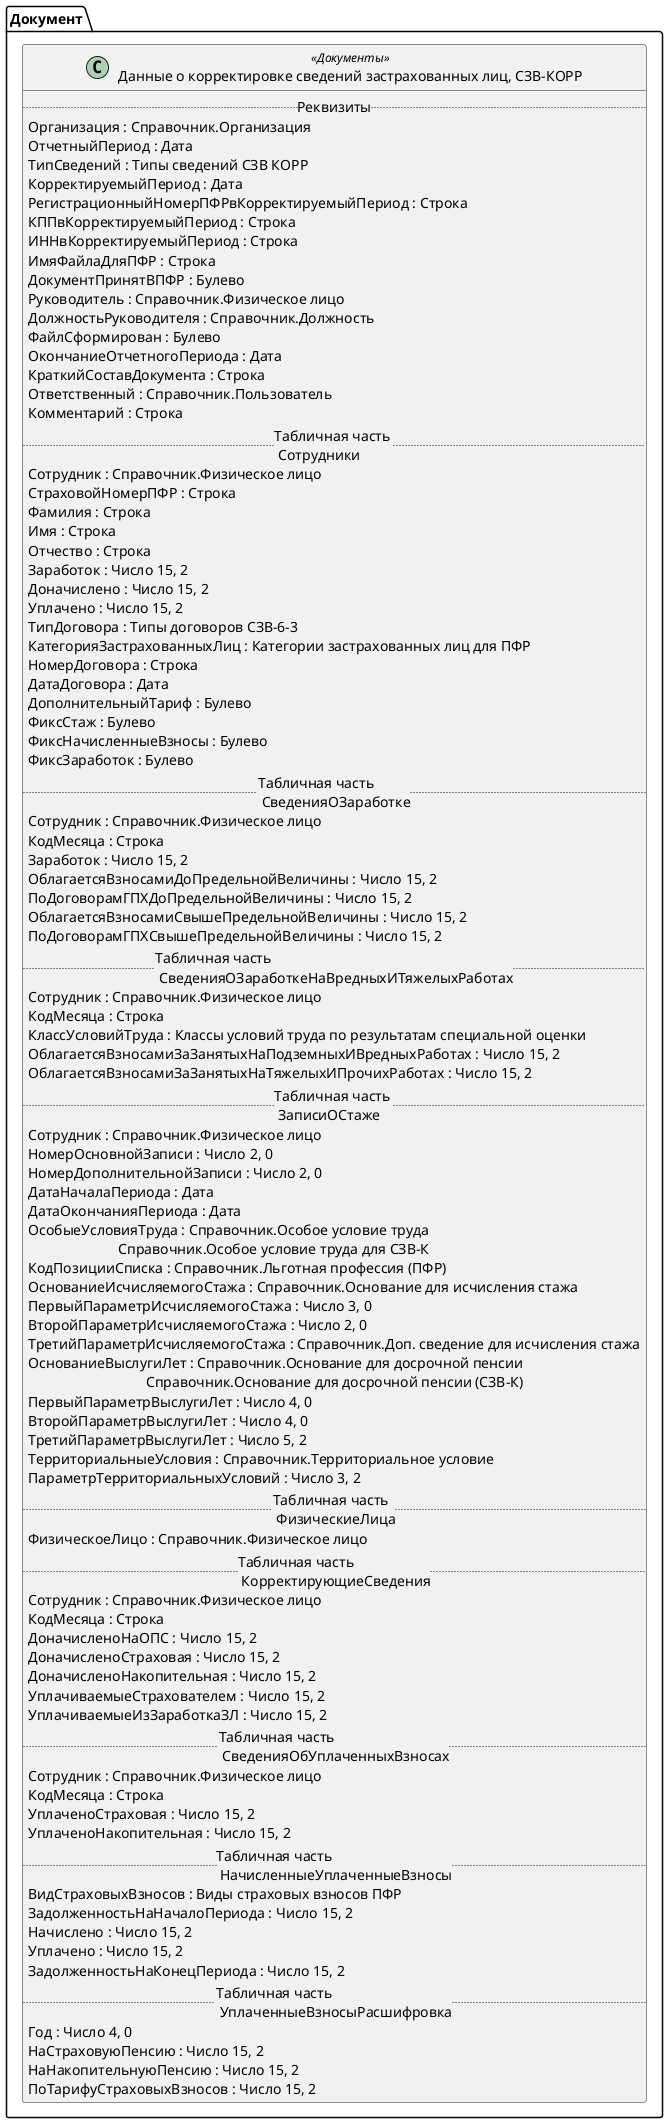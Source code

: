 ﻿@startuml ДанныеОКорректировкеСведенийЗастрахованныхЛицСЗВ_КОРР
'!include templates.wsd
'..\include templates.wsd
class Документ.ДанныеОКорректировкеСведенийЗастрахованныхЛицСЗВ_КОРР as "Данные о корректировке сведений застрахованных лиц, СЗВ-КОРР" <<Документы>>
{
..Реквизиты..
Организация : Справочник.Организация
ОтчетныйПериод : Дата
ТипСведений : Типы сведений СЗВ КОРР
КорректируемыйПериод : Дата
РегистрационныйНомерПФРвКорректируемыйПериод : Строка
КППвКорректируемыйПериод : Строка
ИННвКорректируемыйПериод : Строка
ИмяФайлаДляПФР : Строка
ДокументПринятВПФР : Булево
Руководитель : Справочник.Физическое лицо
ДолжностьРуководителя : Справочник.Должность
ФайлСформирован : Булево
ОкончаниеОтчетногоПериода : Дата
КраткийСоставДокумента : Строка
Ответственный : Справочник.Пользователь
Комментарий : Строка
..Табличная часть \n Сотрудники..
Сотрудник : Справочник.Физическое лицо
СтраховойНомерПФР : Строка
Фамилия : Строка
Имя : Строка
Отчество : Строка
Заработок : Число 15, 2
Доначислено : Число 15, 2
Уплачено : Число 15, 2
ТипДоговора : Типы договоров СЗВ-6-3
КатегорияЗастрахованныхЛиц : Категории застрахованных лиц для ПФР
НомерДоговора : Строка
ДатаДоговора : Дата
ДополнительныйТариф : Булево
ФиксСтаж : Булево
ФиксНачисленныеВзносы : Булево
ФиксЗаработок : Булево
..Табличная часть \n СведенияОЗаработке..
Сотрудник : Справочник.Физическое лицо
КодМесяца : Строка
Заработок : Число 15, 2
ОблагаетсяВзносамиДоПредельнойВеличины : Число 15, 2
ПоДоговорамГПХДоПредельнойВеличины : Число 15, 2
ОблагаетсяВзносамиСвышеПредельнойВеличины : Число 15, 2
ПоДоговорамГПХСвышеПредельнойВеличины : Число 15, 2
..Табличная часть \n СведенияОЗаработкеНаВредныхИТяжелыхРаботах..
Сотрудник : Справочник.Физическое лицо
КодМесяца : Строка
КлассУсловийТруда : Классы условий труда по результатам специальной оценки
ОблагаетсяВзносамиЗаЗанятыхНаПодземныхИВредныхРаботах : Число 15, 2
ОблагаетсяВзносамиЗаЗанятыхНаТяжелыхИПрочихРаботах : Число 15, 2
..Табличная часть \n ЗаписиОСтаже..
Сотрудник : Справочник.Физическое лицо
НомерОсновнойЗаписи : Число 2, 0
НомерДополнительнойЗаписи : Число 2, 0
ДатаНачалаПериода : Дата
ДатаОкончанияПериода : Дата
ОсобыеУсловияТруда : Справочник.Особое условие труда\rСправочник.Особое условие труда для СЗВ-К
КодПозицииСписка : Справочник.Льготная профессия (ПФР)
ОснованиеИсчисляемогоСтажа : Справочник.Основание для исчисления стажа
ПервыйПараметрИсчисляемогоСтажа : Число 3, 0
ВторойПараметрИсчисляемогоСтажа : Число 2, 0
ТретийПараметрИсчисляемогоСтажа : Справочник.Доп. сведение для исчисления стажа
ОснованиеВыслугиЛет : Справочник.Основание для досрочной пенсии\rСправочник.Основание для досрочной пенсии (СЗВ-К)
ПервыйПараметрВыслугиЛет : Число 4, 0
ВторойПараметрВыслугиЛет : Число 4, 0
ТретийПараметрВыслугиЛет : Число 5, 2
ТерриториальныеУсловия : Справочник.Территориальное условие
ПараметрТерриториальныхУсловий : Число 3, 2
..Табличная часть \n ФизическиеЛица..
ФизическоеЛицо : Справочник.Физическое лицо
..Табличная часть \n КорректирующиеСведения..
Сотрудник : Справочник.Физическое лицо
КодМесяца : Строка
ДоначисленоНаОПС : Число 15, 2
ДоначисленоСтраховая : Число 15, 2
ДоначисленоНакопительная : Число 15, 2
УплачиваемыеСтрахователем : Число 15, 2
УплачиваемыеИзЗаработкаЗЛ : Число 15, 2
..Табличная часть \n СведенияОбУплаченныхВзносах..
Сотрудник : Справочник.Физическое лицо
КодМесяца : Строка
УплаченоСтраховая : Число 15, 2
УплаченоНакопительная : Число 15, 2
..Табличная часть \n НачисленныеУплаченныеВзносы..
ВидСтраховыхВзносов : Виды страховых взносов ПФР
ЗадолженностьНаНачалоПериода : Число 15, 2
Начислено : Число 15, 2
Уплачено : Число 15, 2
ЗадолженностьНаКонецПериода : Число 15, 2
..Табличная часть \n УплаченныеВзносыРасшифровка..
Год : Число 4, 0
НаСтраховуюПенсию : Число 15, 2
НаНакопительнуюПенсию : Число 15, 2
ПоТарифуСтраховыхВзносов : Число 15, 2
}
@enduml
